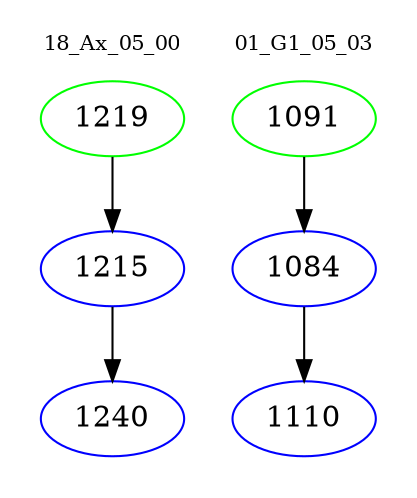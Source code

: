 digraph{
subgraph cluster_0 {
color = white
label = "18_Ax_05_00";
fontsize=10;
T0_1219 [label="1219", color="green"]
T0_1219 -> T0_1215 [color="black"]
T0_1215 [label="1215", color="blue"]
T0_1215 -> T0_1240 [color="black"]
T0_1240 [label="1240", color="blue"]
}
subgraph cluster_1 {
color = white
label = "01_G1_05_03";
fontsize=10;
T1_1091 [label="1091", color="green"]
T1_1091 -> T1_1084 [color="black"]
T1_1084 [label="1084", color="blue"]
T1_1084 -> T1_1110 [color="black"]
T1_1110 [label="1110", color="blue"]
}
}
